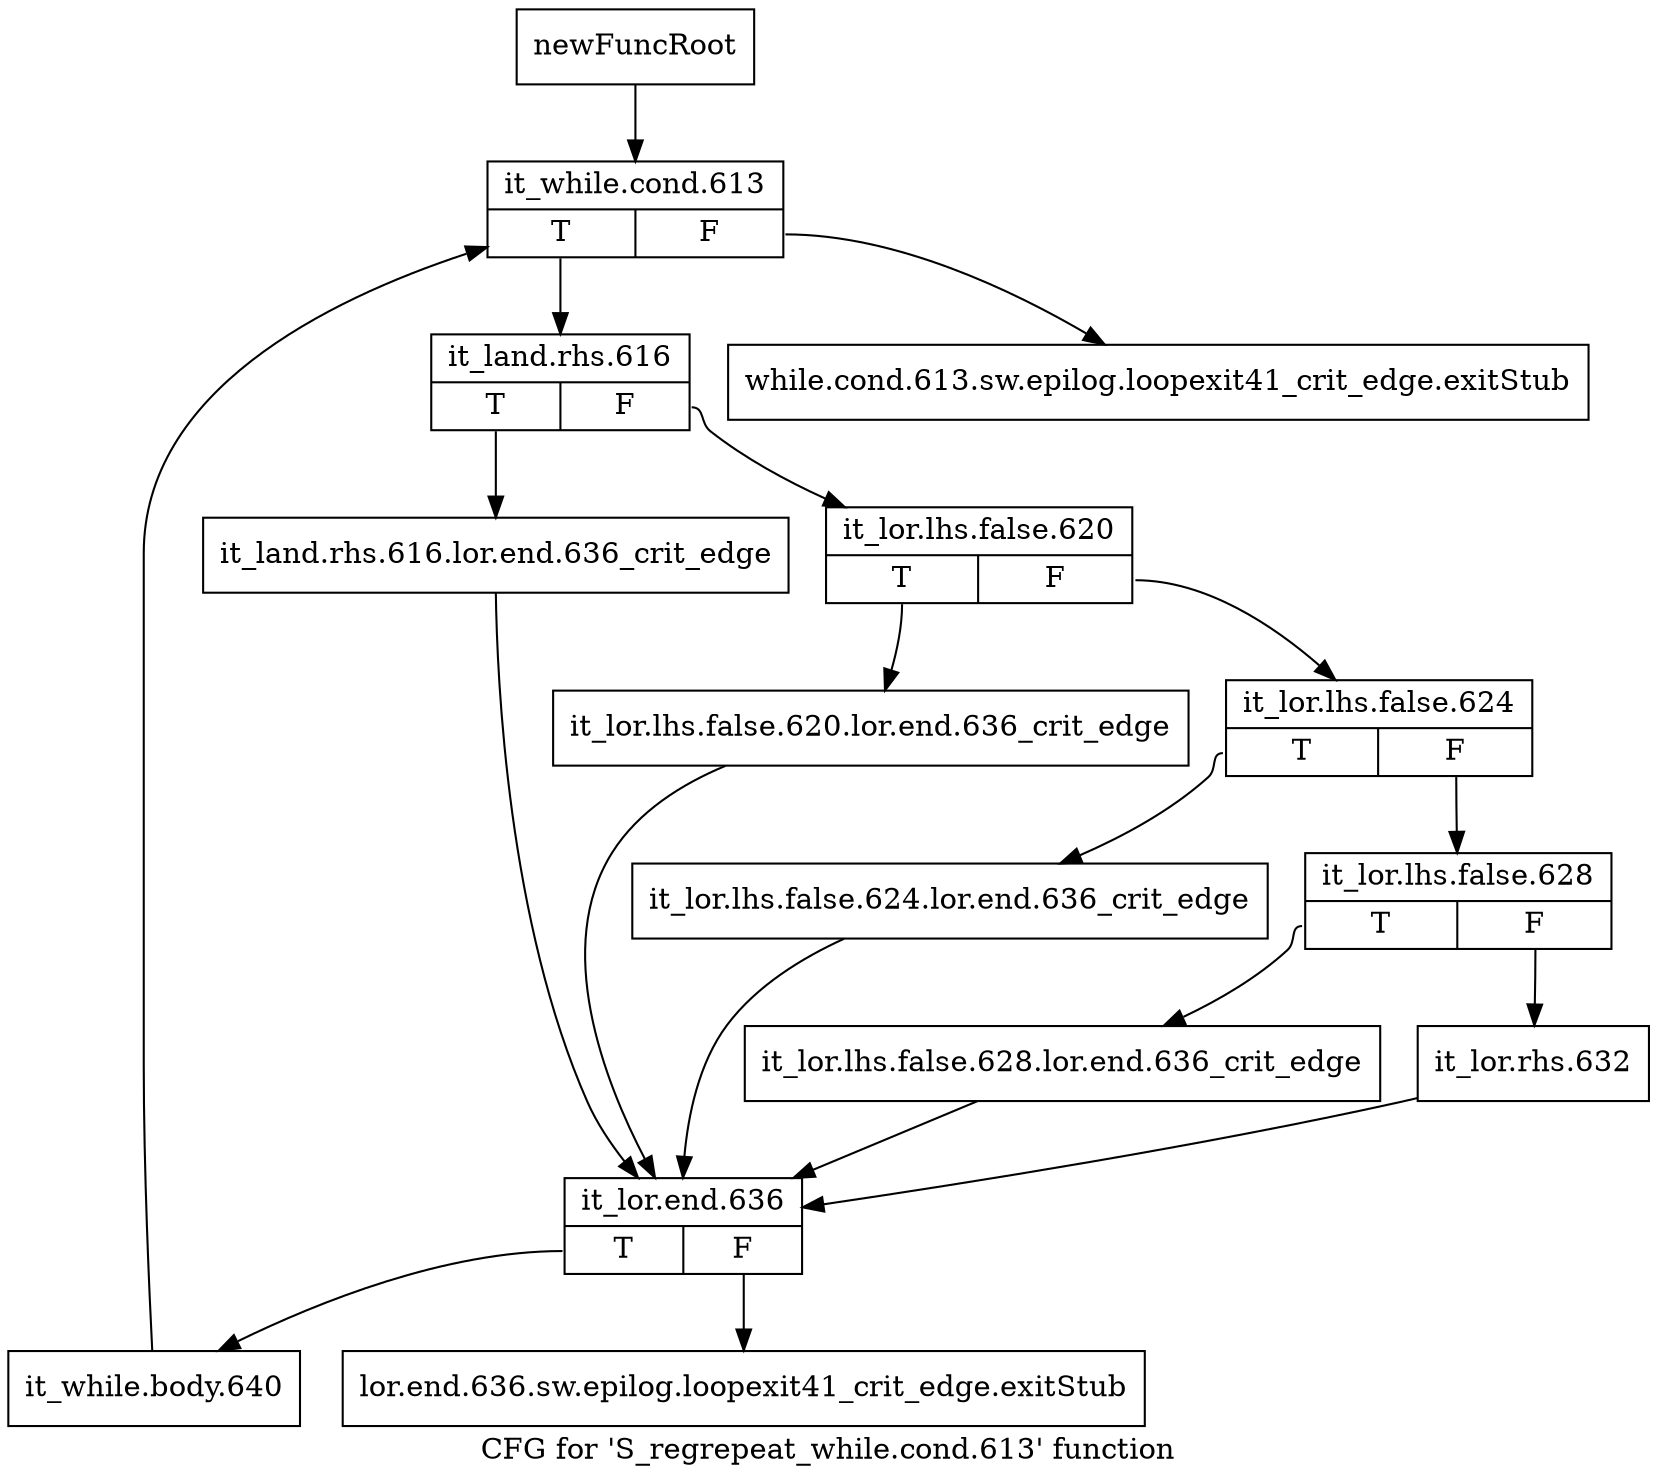 digraph "CFG for 'S_regrepeat_while.cond.613' function" {
	label="CFG for 'S_regrepeat_while.cond.613' function";

	Node0x54305d0 [shape=record,label="{newFuncRoot}"];
	Node0x54305d0 -> Node0x5434570;
	Node0x54340c0 [shape=record,label="{while.cond.613.sw.epilog.loopexit41_crit_edge.exitStub}"];
	Node0x5434520 [shape=record,label="{lor.end.636.sw.epilog.loopexit41_crit_edge.exitStub}"];
	Node0x5434570 [shape=record,label="{it_while.cond.613|{<s0>T|<s1>F}}"];
	Node0x5434570:s0 -> Node0x54345c0;
	Node0x5434570:s1 -> Node0x54340c0;
	Node0x54345c0 [shape=record,label="{it_land.rhs.616|{<s0>T|<s1>F}}"];
	Node0x54345c0:s0 -> Node0x5434840;
	Node0x54345c0:s1 -> Node0x5434610;
	Node0x5434610 [shape=record,label="{it_lor.lhs.false.620|{<s0>T|<s1>F}}"];
	Node0x5434610:s0 -> Node0x54347f0;
	Node0x5434610:s1 -> Node0x5434660;
	Node0x5434660 [shape=record,label="{it_lor.lhs.false.624|{<s0>T|<s1>F}}"];
	Node0x5434660:s0 -> Node0x54347a0;
	Node0x5434660:s1 -> Node0x54346b0;
	Node0x54346b0 [shape=record,label="{it_lor.lhs.false.628|{<s0>T|<s1>F}}"];
	Node0x54346b0:s0 -> Node0x5434750;
	Node0x54346b0:s1 -> Node0x5434700;
	Node0x5434700 [shape=record,label="{it_lor.rhs.632}"];
	Node0x5434700 -> Node0x5434890;
	Node0x5434750 [shape=record,label="{it_lor.lhs.false.628.lor.end.636_crit_edge}"];
	Node0x5434750 -> Node0x5434890;
	Node0x54347a0 [shape=record,label="{it_lor.lhs.false.624.lor.end.636_crit_edge}"];
	Node0x54347a0 -> Node0x5434890;
	Node0x54347f0 [shape=record,label="{it_lor.lhs.false.620.lor.end.636_crit_edge}"];
	Node0x54347f0 -> Node0x5434890;
	Node0x5434840 [shape=record,label="{it_land.rhs.616.lor.end.636_crit_edge}"];
	Node0x5434840 -> Node0x5434890;
	Node0x5434890 [shape=record,label="{it_lor.end.636|{<s0>T|<s1>F}}"];
	Node0x5434890:s0 -> Node0x54348e0;
	Node0x5434890:s1 -> Node0x5434520;
	Node0x54348e0 [shape=record,label="{it_while.body.640}"];
	Node0x54348e0 -> Node0x5434570;
}
